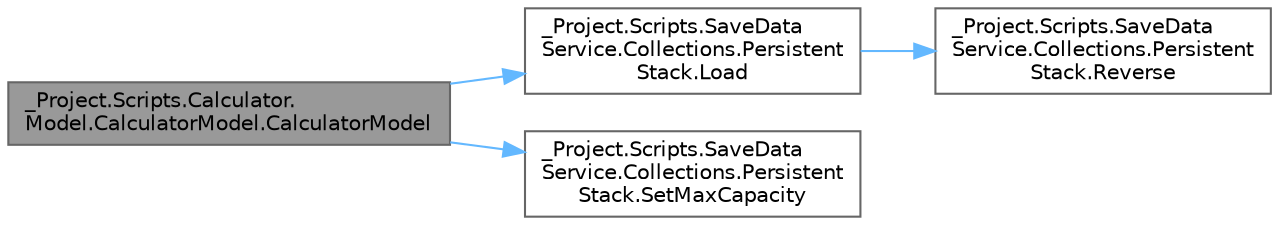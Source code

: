 digraph "_Project.Scripts.Calculator.Model.CalculatorModel.CalculatorModel"
{
 // LATEX_PDF_SIZE
  bgcolor="transparent";
  edge [fontname=Helvetica,fontsize=10,labelfontname=Helvetica,labelfontsize=10];
  node [fontname=Helvetica,fontsize=10,shape=box,height=0.2,width=0.4];
  rankdir="LR";
  Node1 [id="Node000001",label="_Project.Scripts.Calculator.\lModel.CalculatorModel.CalculatorModel",height=0.2,width=0.4,color="gray40", fillcolor="grey60", style="filled", fontcolor="black",tooltip="Конструктор модели"];
  Node1 -> Node2 [id="edge4_Node000001_Node000002",color="steelblue1",style="solid",tooltip=" "];
  Node2 [id="Node000002",label="_Project.Scripts.SaveData\lService.Collections.Persistent\lStack.Load",height=0.2,width=0.4,color="grey40", fillcolor="white", style="filled",URL="$class___project_1_1_scripts_1_1_save_data_service_1_1_collections_1_1_persistent_stack.html#ac52d510d6aaff174b01e3406f6c2a017",tooltip="Метод загрузки коллекции"];
  Node2 -> Node3 [id="edge5_Node000002_Node000003",color="steelblue1",style="solid",tooltip=" "];
  Node3 [id="Node000003",label="_Project.Scripts.SaveData\lService.Collections.Persistent\lStack.Reverse",height=0.2,width=0.4,color="grey40", fillcolor="white", style="filled",URL="$class___project_1_1_scripts_1_1_save_data_service_1_1_collections_1_1_persistent_stack.html#a967127cedcb53a4a1910143a089d4e19",tooltip="Метод для переворачивания порядка значений в стеке"];
  Node1 -> Node4 [id="edge6_Node000001_Node000004",color="steelblue1",style="solid",tooltip=" "];
  Node4 [id="Node000004",label="_Project.Scripts.SaveData\lService.Collections.Persistent\lStack.SetMaxCapacity",height=0.2,width=0.4,color="grey40", fillcolor="white", style="filled",URL="$class___project_1_1_scripts_1_1_save_data_service_1_1_collections_1_1_persistent_stack.html#aa79ee9727675b41f38d2829238af8b4b",tooltip="Метод настройки максимальной вместимости стека"];
}
